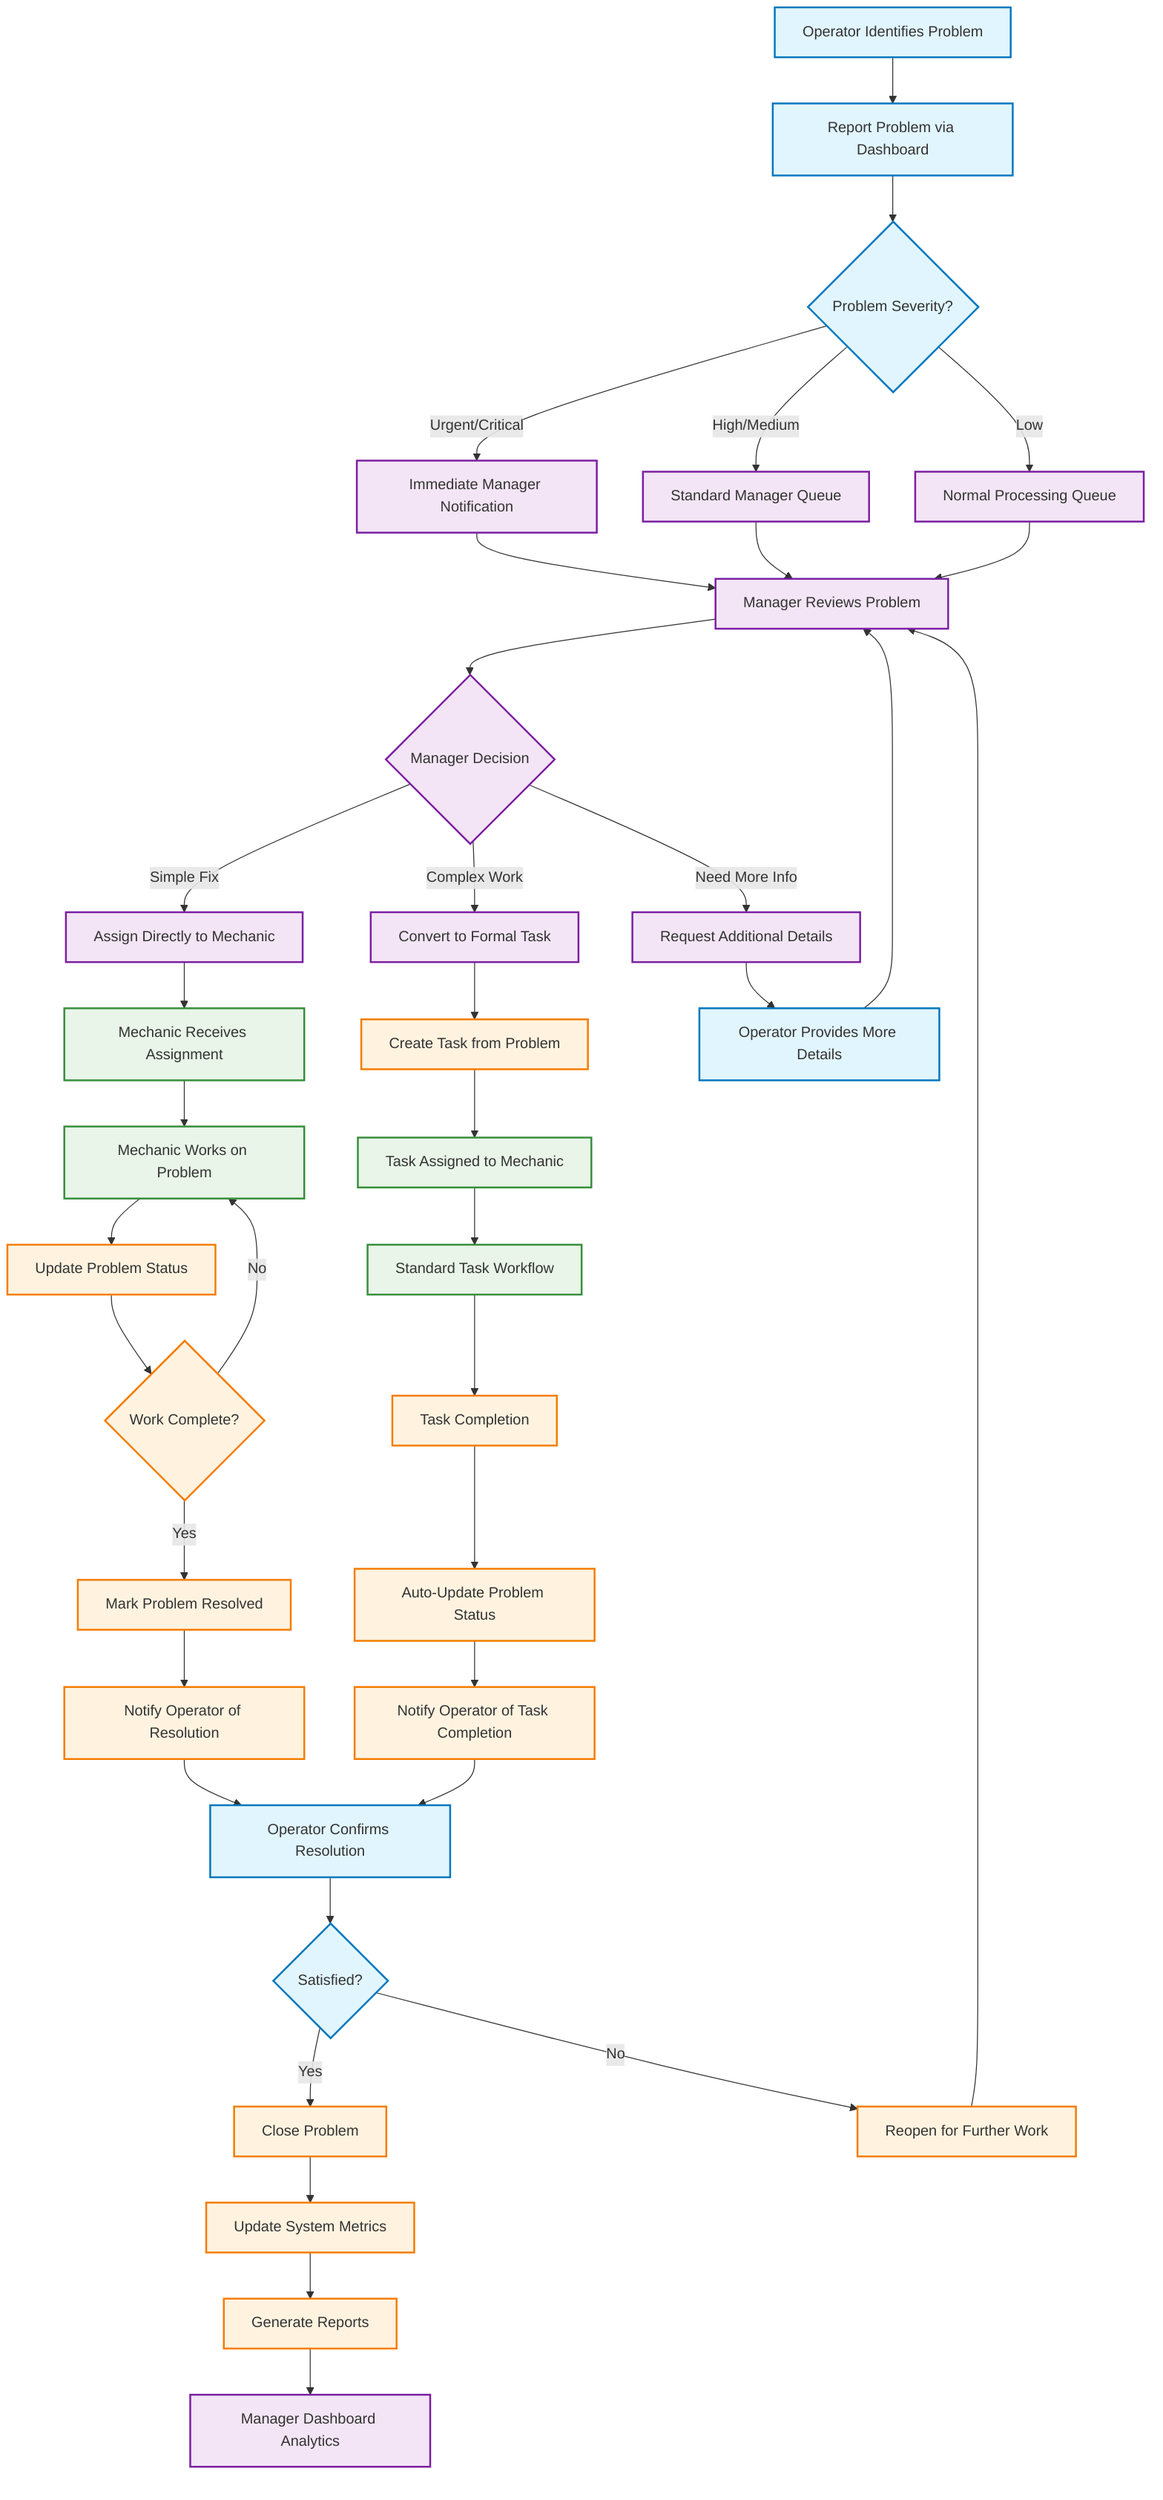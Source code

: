 graph TD
    %% Operator Problem Reporting Workflow
    A[Operator Identifies Problem] --> B[Report Problem via Dashboard]
    B --> C{Problem Severity?}
    
    C -->|Urgent/Critical| D[Immediate Manager Notification]
    C -->|High/Medium| E[Standard Manager Queue]
    C -->|Low| F[Normal Processing Queue]
    
    %% Manager Review and Assignment
    D --> G[Manager Reviews Problem]
    E --> G
    F --> G
    
    G --> H{Manager Decision}
    H -->|Simple Fix| I[Assign Directly to Mechanic]
    H -->|Complex Work| J[Convert to Formal Task]
    H -->|Need More Info| K[Request Additional Details]
    
    %% Direct Assignment Path
    I --> L[Mechanic Receives Assignment]
    L --> M[Mechanic Works on Problem]
    M --> N[Update Problem Status]
    N --> O{Work Complete?}
    O -->|Yes| P[Mark Problem Resolved]
    O -->|No| M
    
    %% Task Conversion Path
    J --> Q[Create Task from Problem]
    Q --> R[Task Assigned to Mechanic]
    R --> S[Standard Task Workflow]
    S --> T[Task Completion]
    T --> U[Auto-Update Problem Status]
    
    %% Information Flow
    K --> V[Operator Provides More Details]
    V --> G
    
    %% Notification System
    P --> W[Notify Operator of Resolution]
    U --> X[Notify Operator of Task Completion]
    
    %% Feedback Loop
    W --> Y[Operator Confirms Resolution]
    X --> Y
    Y --> Z{Satisfied?}
    Z -->|Yes| AA[Close Problem]
    Z -->|No| BB[Reopen for Further Work]
    BB --> G
    
    %% Reporting and Analytics
    AA --> CC[Update System Metrics]
    CC --> DD[Generate Reports]
    DD --> EE[Manager Dashboard Analytics]
    
    %% Color coding for roles
    classDef operatorClass fill:#e1f5fe,stroke:#0277bd,stroke-width:2px
    classDef managerClass fill:#f3e5f5,stroke:#7b1fa2,stroke-width:2px
    classDef mechanicClass fill:#e8f5e8,stroke:#388e3c,stroke-width:2px
    classDef systemClass fill:#fff3e0,stroke:#f57c00,stroke-width:2px
    
    class A,B,C,V,Y,Z operatorClass
    class D,E,F,G,H,I,J,K,EE managerClass
    class L,M,R,S mechanicClass
    class N,O,P,Q,T,U,W,X,AA,BB,CC,DD systemClass